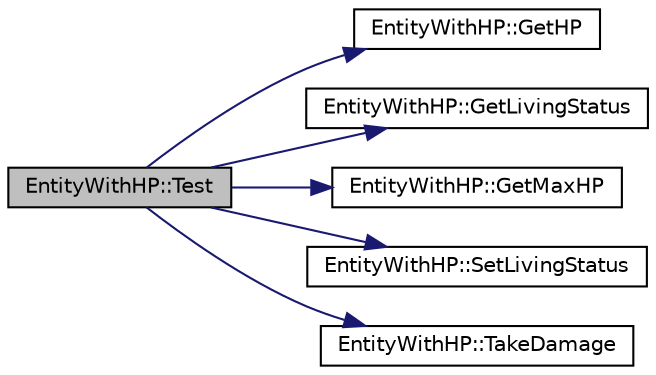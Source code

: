 digraph "EntityWithHP::Test"
{
 // LATEX_PDF_SIZE
  bgcolor="transparent";
  edge [fontname="Helvetica",fontsize="10",labelfontname="Helvetica",labelfontsize="10"];
  node [fontname="Helvetica",fontsize="10",shape=record];
  rankdir="LR";
  Node1 [label="EntityWithHP::Test",height=0.2,width=0.4,color="black", fillcolor="grey75", style="filled", fontcolor="black",tooltip="Fonction de test de regression."];
  Node1 -> Node2 [color="midnightblue",fontsize="10",style="solid",fontname="Helvetica"];
  Node2 [label="EntityWithHP::GetHP",height=0.2,width=0.4,color="black",URL="$classEntityWithHP.html#a064f838fa6ae5e4a2b6c2fcb92f576fa",tooltip="Retourne le nombre de points de vie de l'entité."];
  Node1 -> Node3 [color="midnightblue",fontsize="10",style="solid",fontname="Helvetica"];
  Node3 [label="EntityWithHP::GetLivingStatus",height=0.2,width=0.4,color="black",URL="$classEntityWithHP.html#a500d3f8c3a23e1a2cf43abb28bf3a3fe",tooltip="Retourne l'état de vie/mort de l'entité."];
  Node1 -> Node4 [color="midnightblue",fontsize="10",style="solid",fontname="Helvetica"];
  Node4 [label="EntityWithHP::GetMaxHP",height=0.2,width=0.4,color="black",URL="$classEntityWithHP.html#a489e4fe33d4541ff1fab8fddfaeadb93",tooltip="Retourne le cap maximum de points de vie de l'entité."];
  Node1 -> Node5 [color="midnightblue",fontsize="10",style="solid",fontname="Helvetica"];
  Node5 [label="EntityWithHP::SetLivingStatus",height=0.2,width=0.4,color="black",URL="$classEntityWithHP.html#abe560d6a4c2c7cc80d228857a7a34785",tooltip="Modifie l'état de vie/mort de l'entité."];
  Node1 -> Node6 [color="midnightblue",fontsize="10",style="solid",fontname="Helvetica"];
  Node6 [label="EntityWithHP::TakeDamage",height=0.2,width=0.4,color="black",URL="$classEntityWithHP.html#a8f6ed941c723036a8c208b39fd8cd7ee",tooltip="Permet de faire en sorte qu'une entité subisse le nombre \"damage\" dégats."];
}
